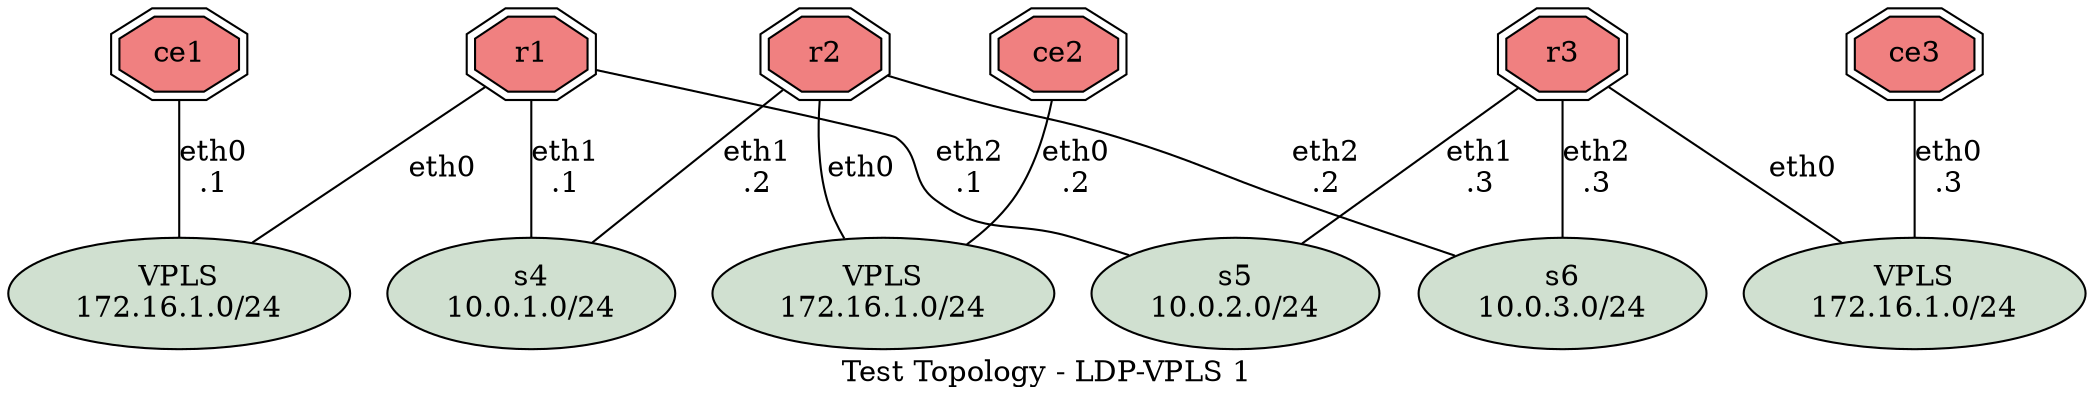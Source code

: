 ## Color coding:
#########################
##  Main FRR: #f08080  red
##  Switches: #d0e0d0  gray
##  RIP:      #19e3d9  Cyan
##  RIPng:    #fcb314  dark yellow
##  OSPFv2:   #32b835  Green
##  OSPFv3:   #19e3d9  Cyan
##  ISIS IPv4 #fcb314  dark yellow
##  ISIS IPv6 #9a81ec  purple
##  BGP IPv4  #eee3d3  beige
##  BGP IPv6  #fdff00  yellow
##### Colors (see http://www.color-hex.com/)

graph template {
	label="Test Topology - LDP-VPLS 1";

	# Routers
	ce1 [
		shape=doubleoctagon,
		label="ce1",
		fillcolor="#f08080",
		style=filled,
	];
	ce2 [
		shape=doubleoctagon
		label="ce2",
		fillcolor="#f08080",
		style=filled,
	];
	ce3 [
		shape=doubleoctagon
		label="ce3",
		fillcolor="#f08080",
		style=filled,
	];
	r1 [
		shape=doubleoctagon,
		label="r1",
		fillcolor="#f08080",
		style=filled,
	];
	r2 [
		shape=doubleoctagon
		label="r2",
		fillcolor="#f08080",
		style=filled,
	];
	r3 [
		shape=doubleoctagon
		label="r3",
		fillcolor="#f08080",
		style=filled,
	];


	# Switches
	s1 [
		shape=oval,
		label="VPLS\n172.16.1.0/24",
		fillcolor="#d0e0d0",
		style=filled,
	];
	s2 [
		shape=oval,
		label="VPLS\n172.16.1.0/24",
		fillcolor="#d0e0d0",
		style=filled,
	];
	s3 [
		shape=oval,
		label="VPLS\n172.16.1.0/24",
		fillcolor="#d0e0d0",
		style=filled,
	];
	s4 [
		shape=oval,
		label="s4\n10.0.1.0/24",
		fillcolor="#d0e0d0",
		style=filled,
	];
	s5 [
		shape=oval,
		label="s5\n10.0.2.0/24",
		fillcolor="#d0e0d0",
		style=filled,
	];
	s6 [
		shape=oval,
		label="s6\n10.0.3.0/24",
		fillcolor="#d0e0d0",
		style=filled,
	];

	# Connections
	ce1 -- s1 [label="eth0\n.1"];
	ce2 -- s2 [label="eth0\n.2"];
	ce3 -- s3 [label="eth0\n.3"];

	r1 -- s1 [label="eth0"];
	r1 -- s4 [label="eth1\n.1"];
	r1 -- s5 [label="eth2\n.1"];

	r2 -- s2 [label="eth0"];
	r2 -- s4 [label="eth1\n.2"];
	r2 -- s6 [label="eth2\n.2"];

	r3 -- s3 [label="eth0"];
	r3 -- s5 [label="eth1\n.3"];
	r3 -- s6 [label="eth2\n.3"];
}
